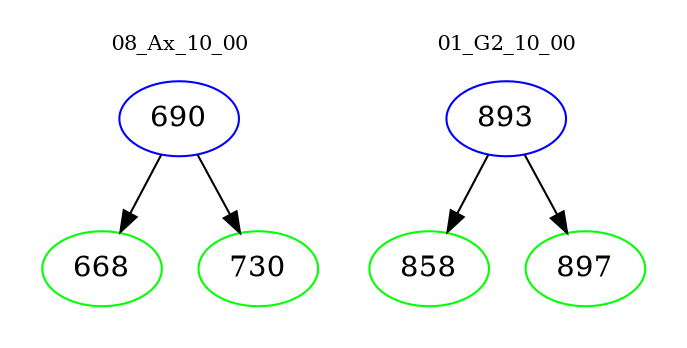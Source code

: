 digraph{
subgraph cluster_0 {
color = white
label = "08_Ax_10_00";
fontsize=10;
T0_690 [label="690", color="blue"]
T0_690 -> T0_668 [color="black"]
T0_668 [label="668", color="green"]
T0_690 -> T0_730 [color="black"]
T0_730 [label="730", color="green"]
}
subgraph cluster_1 {
color = white
label = "01_G2_10_00";
fontsize=10;
T1_893 [label="893", color="blue"]
T1_893 -> T1_858 [color="black"]
T1_858 [label="858", color="green"]
T1_893 -> T1_897 [color="black"]
T1_897 [label="897", color="green"]
}
}
